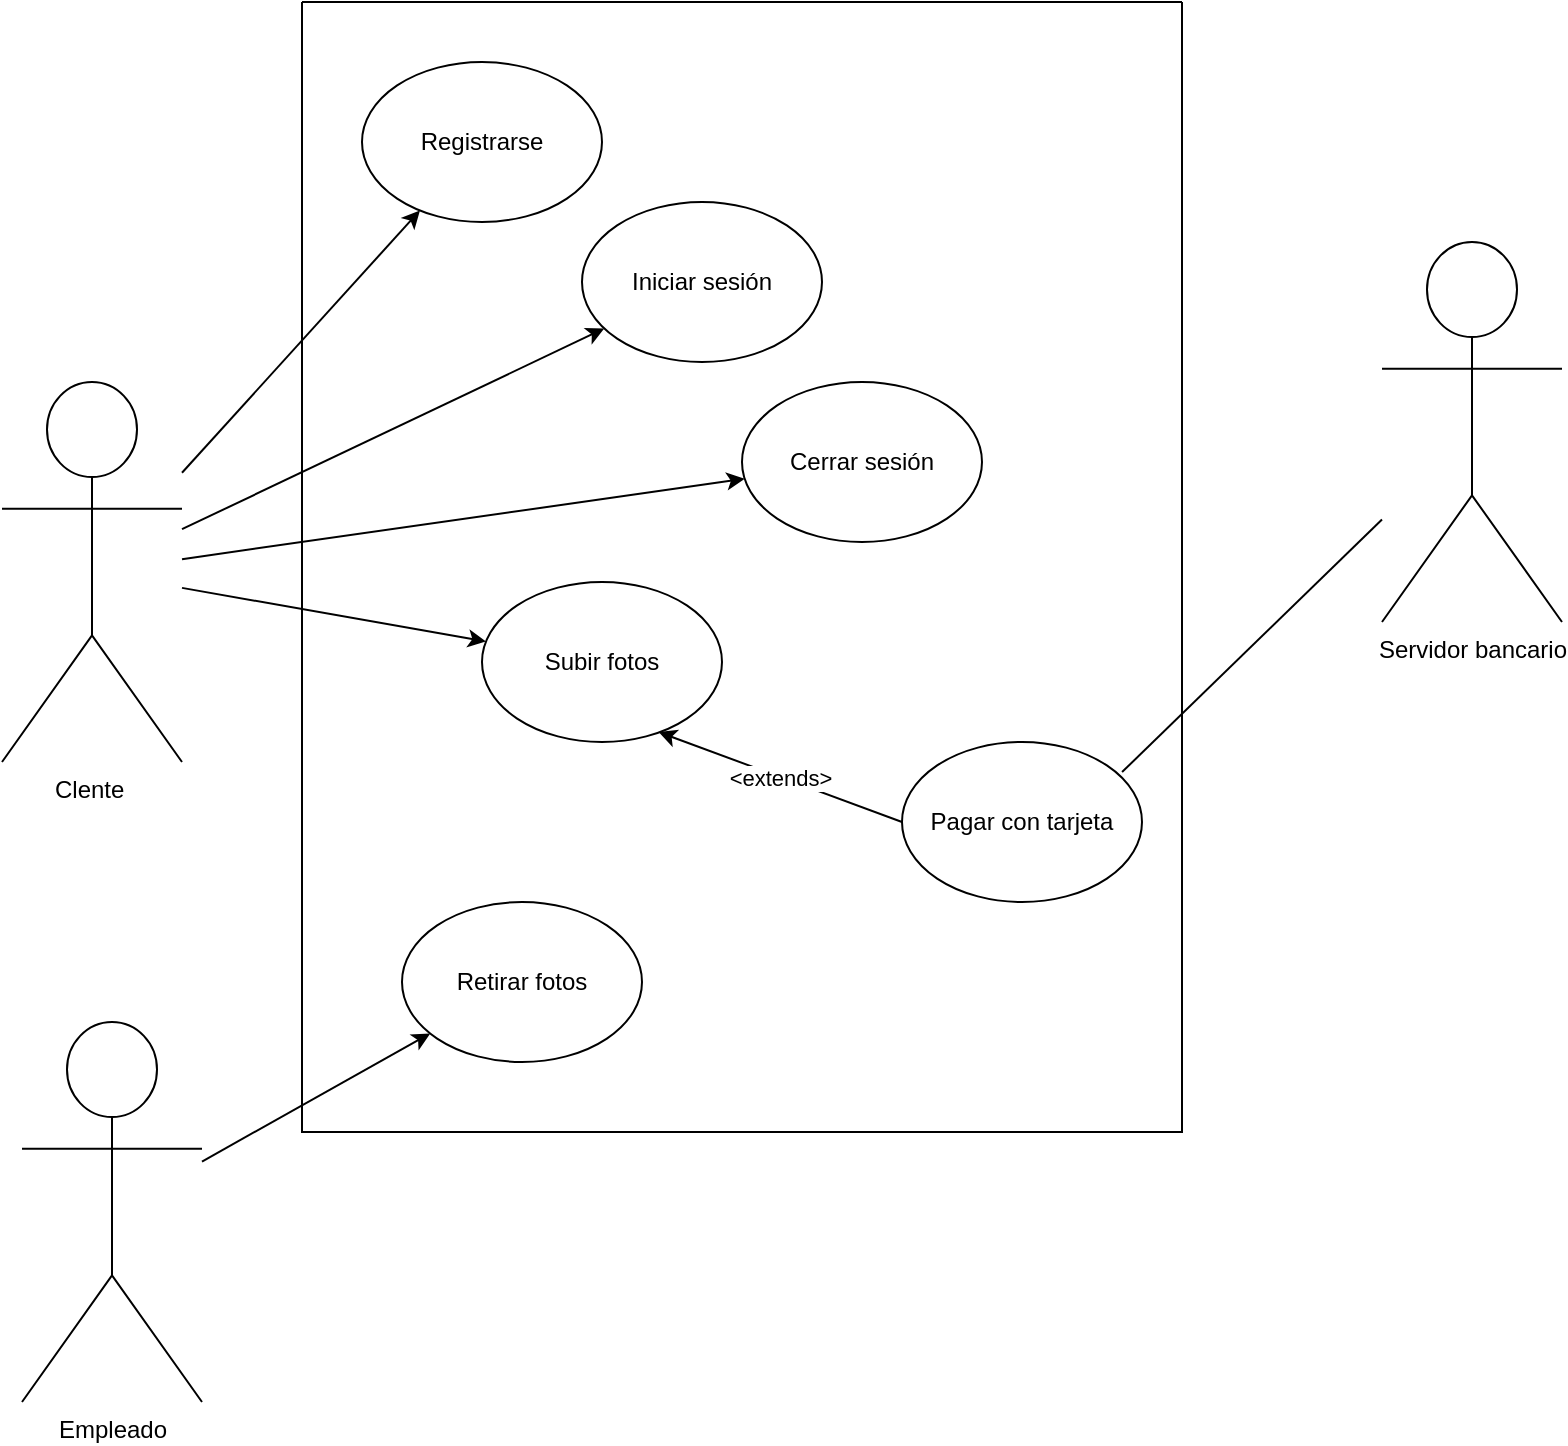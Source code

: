 <mxfile version="20.3.2" type="github">
  <diagram id="gYZb8uf8AsMIv592jEMw" name="Página-1">
    <mxGraphModel dx="824" dy="885" grid="1" gridSize="10" guides="1" tooltips="1" connect="1" arrows="1" fold="1" page="1" pageScale="1" pageWidth="827" pageHeight="1169" math="0" shadow="0">
      <root>
        <mxCell id="0" />
        <mxCell id="1" parent="0" />
        <mxCell id="d2nJjbXIPYSySB3inElV-1" value="" style="swimlane;startSize=0;" vertex="1" parent="1">
          <mxGeometry x="180" y="20" width="440" height="565" as="geometry" />
        </mxCell>
        <mxCell id="d2nJjbXIPYSySB3inElV-3" value="Subir fotos" style="ellipse;whiteSpace=wrap;html=1;" vertex="1" parent="d2nJjbXIPYSySB3inElV-1">
          <mxGeometry x="90" y="290" width="120" height="80" as="geometry" />
        </mxCell>
        <mxCell id="d2nJjbXIPYSySB3inElV-4" value="Pagar con tarjeta" style="ellipse;whiteSpace=wrap;html=1;" vertex="1" parent="d2nJjbXIPYSySB3inElV-1">
          <mxGeometry x="300" y="370" width="120" height="80" as="geometry" />
        </mxCell>
        <mxCell id="d2nJjbXIPYSySB3inElV-5" value="Retirar fotos" style="ellipse;whiteSpace=wrap;html=1;" vertex="1" parent="d2nJjbXIPYSySB3inElV-1">
          <mxGeometry x="50" y="450" width="120" height="80" as="geometry" />
        </mxCell>
        <mxCell id="d2nJjbXIPYSySB3inElV-10" value="" style="endArrow=classic;html=1;rounded=0;exitX=0;exitY=0.5;exitDx=0;exitDy=0;entryX=0.736;entryY=0.938;entryDx=0;entryDy=0;entryPerimeter=0;" edge="1" parent="d2nJjbXIPYSySB3inElV-1" source="d2nJjbXIPYSySB3inElV-4" target="d2nJjbXIPYSySB3inElV-3">
          <mxGeometry relative="1" as="geometry">
            <mxPoint x="180" y="225" as="sourcePoint" />
            <mxPoint x="280" y="225" as="targetPoint" />
          </mxGeometry>
        </mxCell>
        <mxCell id="d2nJjbXIPYSySB3inElV-11" value="&amp;lt;extends&amp;gt;" style="edgeLabel;resizable=0;html=1;align=center;verticalAlign=middle;" connectable="0" vertex="1" parent="d2nJjbXIPYSySB3inElV-10">
          <mxGeometry relative="1" as="geometry" />
        </mxCell>
        <mxCell id="d2nJjbXIPYSySB3inElV-15" value="Registrarse" style="ellipse;whiteSpace=wrap;html=1;" vertex="1" parent="d2nJjbXIPYSySB3inElV-1">
          <mxGeometry x="30" y="30" width="120" height="80" as="geometry" />
        </mxCell>
        <mxCell id="d2nJjbXIPYSySB3inElV-16" value="Iniciar sesión" style="ellipse;whiteSpace=wrap;html=1;" vertex="1" parent="d2nJjbXIPYSySB3inElV-1">
          <mxGeometry x="140" y="100" width="120" height="80" as="geometry" />
        </mxCell>
        <mxCell id="d2nJjbXIPYSySB3inElV-17" value="Cerrar sesión" style="ellipse;whiteSpace=wrap;html=1;" vertex="1" parent="d2nJjbXIPYSySB3inElV-1">
          <mxGeometry x="220" y="190" width="120" height="80" as="geometry" />
        </mxCell>
        <mxCell id="d2nJjbXIPYSySB3inElV-2" value="Clente&amp;nbsp;" style="shape=umlActor;verticalLabelPosition=bottom;verticalAlign=top;html=1;outlineConnect=0;" vertex="1" parent="1">
          <mxGeometry x="30" y="210" width="90" height="190" as="geometry" />
        </mxCell>
        <mxCell id="d2nJjbXIPYSySB3inElV-6" value="Empleado" style="shape=umlActor;verticalLabelPosition=bottom;verticalAlign=top;html=1;outlineConnect=0;" vertex="1" parent="1">
          <mxGeometry x="40" y="530" width="90" height="190" as="geometry" />
        </mxCell>
        <mxCell id="d2nJjbXIPYSySB3inElV-7" value="Servidor bancario" style="shape=umlActor;verticalLabelPosition=bottom;verticalAlign=top;html=1;outlineConnect=0;" vertex="1" parent="1">
          <mxGeometry x="720" y="140" width="90" height="190" as="geometry" />
        </mxCell>
        <mxCell id="d2nJjbXIPYSySB3inElV-8" value="" style="endArrow=none;html=1;rounded=0;exitX=0.917;exitY=0.188;exitDx=0;exitDy=0;exitPerimeter=0;" edge="1" parent="1" source="d2nJjbXIPYSySB3inElV-4" target="d2nJjbXIPYSySB3inElV-7">
          <mxGeometry width="50" height="50" relative="1" as="geometry">
            <mxPoint x="390" y="420" as="sourcePoint" />
            <mxPoint x="440" y="370" as="targetPoint" />
          </mxGeometry>
        </mxCell>
        <mxCell id="d2nJjbXIPYSySB3inElV-13" value="" style="endArrow=classic;html=1;rounded=0;" edge="1" parent="1" source="d2nJjbXIPYSySB3inElV-2" target="d2nJjbXIPYSySB3inElV-3">
          <mxGeometry width="50" height="50" relative="1" as="geometry">
            <mxPoint x="430" y="430" as="sourcePoint" />
            <mxPoint x="480" y="380" as="targetPoint" />
          </mxGeometry>
        </mxCell>
        <mxCell id="d2nJjbXIPYSySB3inElV-14" value="" style="endArrow=classic;html=1;rounded=0;" edge="1" parent="1" source="d2nJjbXIPYSySB3inElV-6" target="d2nJjbXIPYSySB3inElV-5">
          <mxGeometry width="50" height="50" relative="1" as="geometry">
            <mxPoint x="130" y="309.49" as="sourcePoint" />
            <mxPoint x="270.987" y="292.226" as="targetPoint" />
          </mxGeometry>
        </mxCell>
        <mxCell id="d2nJjbXIPYSySB3inElV-18" value="" style="endArrow=classic;html=1;rounded=0;" edge="1" parent="1" source="d2nJjbXIPYSySB3inElV-2" target="d2nJjbXIPYSySB3inElV-17">
          <mxGeometry width="50" height="50" relative="1" as="geometry">
            <mxPoint x="130" y="322.948" as="sourcePoint" />
            <mxPoint x="281.986" y="349.794" as="targetPoint" />
          </mxGeometry>
        </mxCell>
        <mxCell id="d2nJjbXIPYSySB3inElV-19" value="" style="endArrow=classic;html=1;rounded=0;" edge="1" parent="1" source="d2nJjbXIPYSySB3inElV-2" target="d2nJjbXIPYSySB3inElV-16">
          <mxGeometry width="50" height="50" relative="1" as="geometry">
            <mxPoint x="130" y="308.554" as="sourcePoint" />
            <mxPoint x="411.293" y="268.259" as="targetPoint" />
          </mxGeometry>
        </mxCell>
        <mxCell id="d2nJjbXIPYSySB3inElV-20" value="" style="endArrow=classic;html=1;rounded=0;" edge="1" parent="1" source="d2nJjbXIPYSySB3inElV-2" target="d2nJjbXIPYSySB3inElV-15">
          <mxGeometry width="50" height="50" relative="1" as="geometry">
            <mxPoint x="130" y="293.602" as="sourcePoint" />
            <mxPoint x="341.131" y="193.208" as="targetPoint" />
          </mxGeometry>
        </mxCell>
      </root>
    </mxGraphModel>
  </diagram>
</mxfile>
